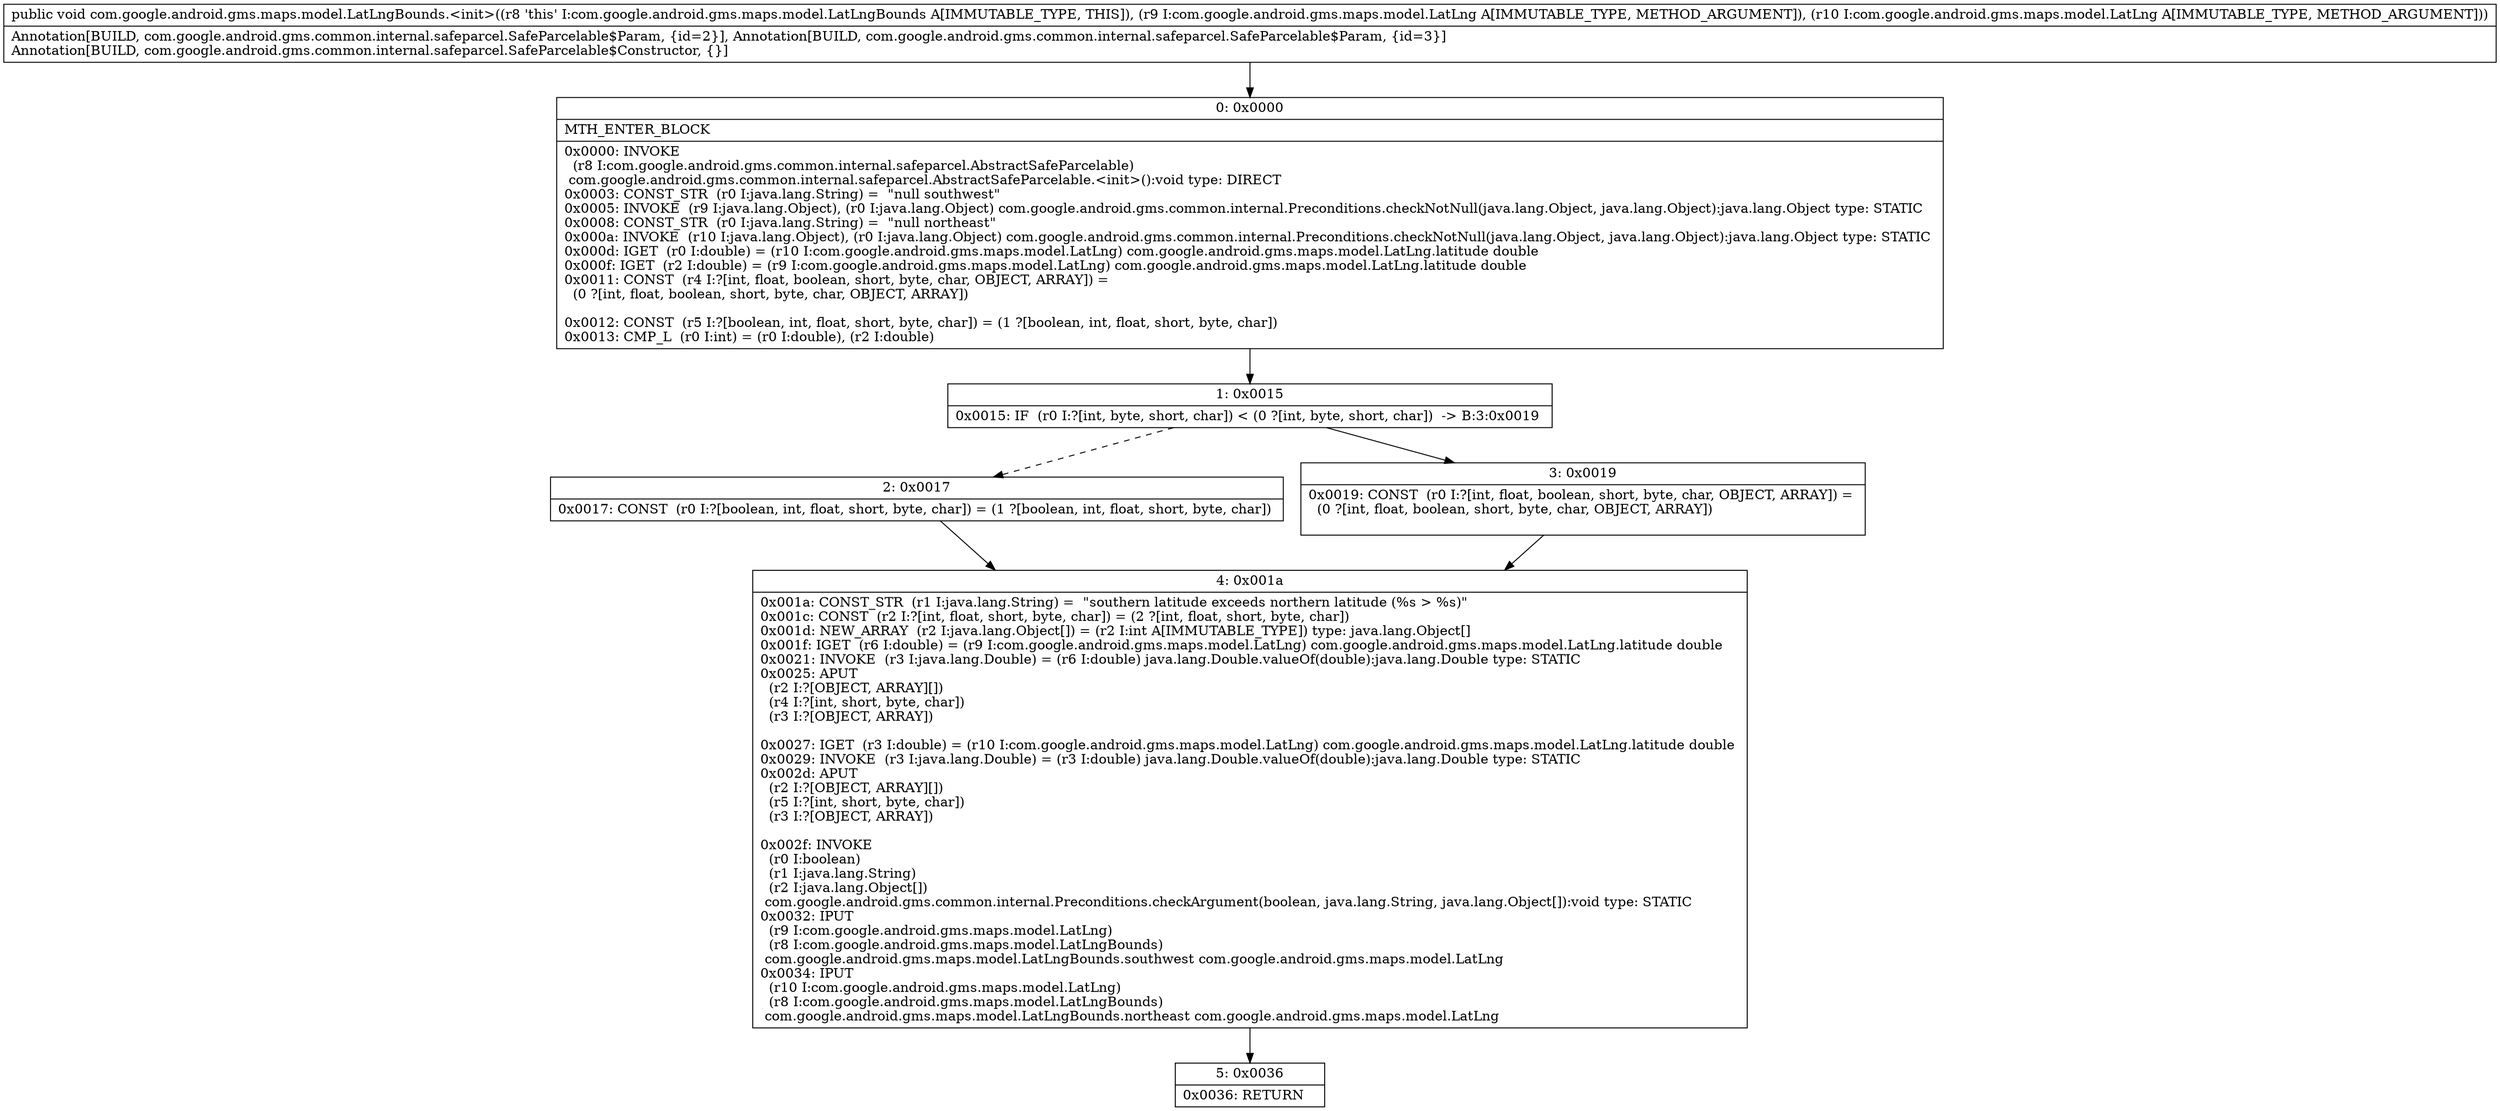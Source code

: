 digraph "CFG forcom.google.android.gms.maps.model.LatLngBounds.\<init\>(Lcom\/google\/android\/gms\/maps\/model\/LatLng;Lcom\/google\/android\/gms\/maps\/model\/LatLng;)V" {
Node_0 [shape=record,label="{0\:\ 0x0000|MTH_ENTER_BLOCK\l|0x0000: INVOKE  \l  (r8 I:com.google.android.gms.common.internal.safeparcel.AbstractSafeParcelable)\l com.google.android.gms.common.internal.safeparcel.AbstractSafeParcelable.\<init\>():void type: DIRECT \l0x0003: CONST_STR  (r0 I:java.lang.String) =  \"null southwest\" \l0x0005: INVOKE  (r9 I:java.lang.Object), (r0 I:java.lang.Object) com.google.android.gms.common.internal.Preconditions.checkNotNull(java.lang.Object, java.lang.Object):java.lang.Object type: STATIC \l0x0008: CONST_STR  (r0 I:java.lang.String) =  \"null northeast\" \l0x000a: INVOKE  (r10 I:java.lang.Object), (r0 I:java.lang.Object) com.google.android.gms.common.internal.Preconditions.checkNotNull(java.lang.Object, java.lang.Object):java.lang.Object type: STATIC \l0x000d: IGET  (r0 I:double) = (r10 I:com.google.android.gms.maps.model.LatLng) com.google.android.gms.maps.model.LatLng.latitude double \l0x000f: IGET  (r2 I:double) = (r9 I:com.google.android.gms.maps.model.LatLng) com.google.android.gms.maps.model.LatLng.latitude double \l0x0011: CONST  (r4 I:?[int, float, boolean, short, byte, char, OBJECT, ARRAY]) = \l  (0 ?[int, float, boolean, short, byte, char, OBJECT, ARRAY])\l \l0x0012: CONST  (r5 I:?[boolean, int, float, short, byte, char]) = (1 ?[boolean, int, float, short, byte, char]) \l0x0013: CMP_L  (r0 I:int) = (r0 I:double), (r2 I:double) \l}"];
Node_1 [shape=record,label="{1\:\ 0x0015|0x0015: IF  (r0 I:?[int, byte, short, char]) \< (0 ?[int, byte, short, char])  \-\> B:3:0x0019 \l}"];
Node_2 [shape=record,label="{2\:\ 0x0017|0x0017: CONST  (r0 I:?[boolean, int, float, short, byte, char]) = (1 ?[boolean, int, float, short, byte, char]) \l}"];
Node_3 [shape=record,label="{3\:\ 0x0019|0x0019: CONST  (r0 I:?[int, float, boolean, short, byte, char, OBJECT, ARRAY]) = \l  (0 ?[int, float, boolean, short, byte, char, OBJECT, ARRAY])\l \l}"];
Node_4 [shape=record,label="{4\:\ 0x001a|0x001a: CONST_STR  (r1 I:java.lang.String) =  \"southern latitude exceeds northern latitude (%s \> %s)\" \l0x001c: CONST  (r2 I:?[int, float, short, byte, char]) = (2 ?[int, float, short, byte, char]) \l0x001d: NEW_ARRAY  (r2 I:java.lang.Object[]) = (r2 I:int A[IMMUTABLE_TYPE]) type: java.lang.Object[] \l0x001f: IGET  (r6 I:double) = (r9 I:com.google.android.gms.maps.model.LatLng) com.google.android.gms.maps.model.LatLng.latitude double \l0x0021: INVOKE  (r3 I:java.lang.Double) = (r6 I:double) java.lang.Double.valueOf(double):java.lang.Double type: STATIC \l0x0025: APUT  \l  (r2 I:?[OBJECT, ARRAY][])\l  (r4 I:?[int, short, byte, char])\l  (r3 I:?[OBJECT, ARRAY])\l \l0x0027: IGET  (r3 I:double) = (r10 I:com.google.android.gms.maps.model.LatLng) com.google.android.gms.maps.model.LatLng.latitude double \l0x0029: INVOKE  (r3 I:java.lang.Double) = (r3 I:double) java.lang.Double.valueOf(double):java.lang.Double type: STATIC \l0x002d: APUT  \l  (r2 I:?[OBJECT, ARRAY][])\l  (r5 I:?[int, short, byte, char])\l  (r3 I:?[OBJECT, ARRAY])\l \l0x002f: INVOKE  \l  (r0 I:boolean)\l  (r1 I:java.lang.String)\l  (r2 I:java.lang.Object[])\l com.google.android.gms.common.internal.Preconditions.checkArgument(boolean, java.lang.String, java.lang.Object[]):void type: STATIC \l0x0032: IPUT  \l  (r9 I:com.google.android.gms.maps.model.LatLng)\l  (r8 I:com.google.android.gms.maps.model.LatLngBounds)\l com.google.android.gms.maps.model.LatLngBounds.southwest com.google.android.gms.maps.model.LatLng \l0x0034: IPUT  \l  (r10 I:com.google.android.gms.maps.model.LatLng)\l  (r8 I:com.google.android.gms.maps.model.LatLngBounds)\l com.google.android.gms.maps.model.LatLngBounds.northeast com.google.android.gms.maps.model.LatLng \l}"];
Node_5 [shape=record,label="{5\:\ 0x0036|0x0036: RETURN   \l}"];
MethodNode[shape=record,label="{public void com.google.android.gms.maps.model.LatLngBounds.\<init\>((r8 'this' I:com.google.android.gms.maps.model.LatLngBounds A[IMMUTABLE_TYPE, THIS]), (r9 I:com.google.android.gms.maps.model.LatLng A[IMMUTABLE_TYPE, METHOD_ARGUMENT]), (r10 I:com.google.android.gms.maps.model.LatLng A[IMMUTABLE_TYPE, METHOD_ARGUMENT]))  | Annotation[BUILD, com.google.android.gms.common.internal.safeparcel.SafeParcelable$Param, \{id=2\}], Annotation[BUILD, com.google.android.gms.common.internal.safeparcel.SafeParcelable$Param, \{id=3\}]\lAnnotation[BUILD, com.google.android.gms.common.internal.safeparcel.SafeParcelable$Constructor, \{\}]\l}"];
MethodNode -> Node_0;
Node_0 -> Node_1;
Node_1 -> Node_2[style=dashed];
Node_1 -> Node_3;
Node_2 -> Node_4;
Node_3 -> Node_4;
Node_4 -> Node_5;
}

